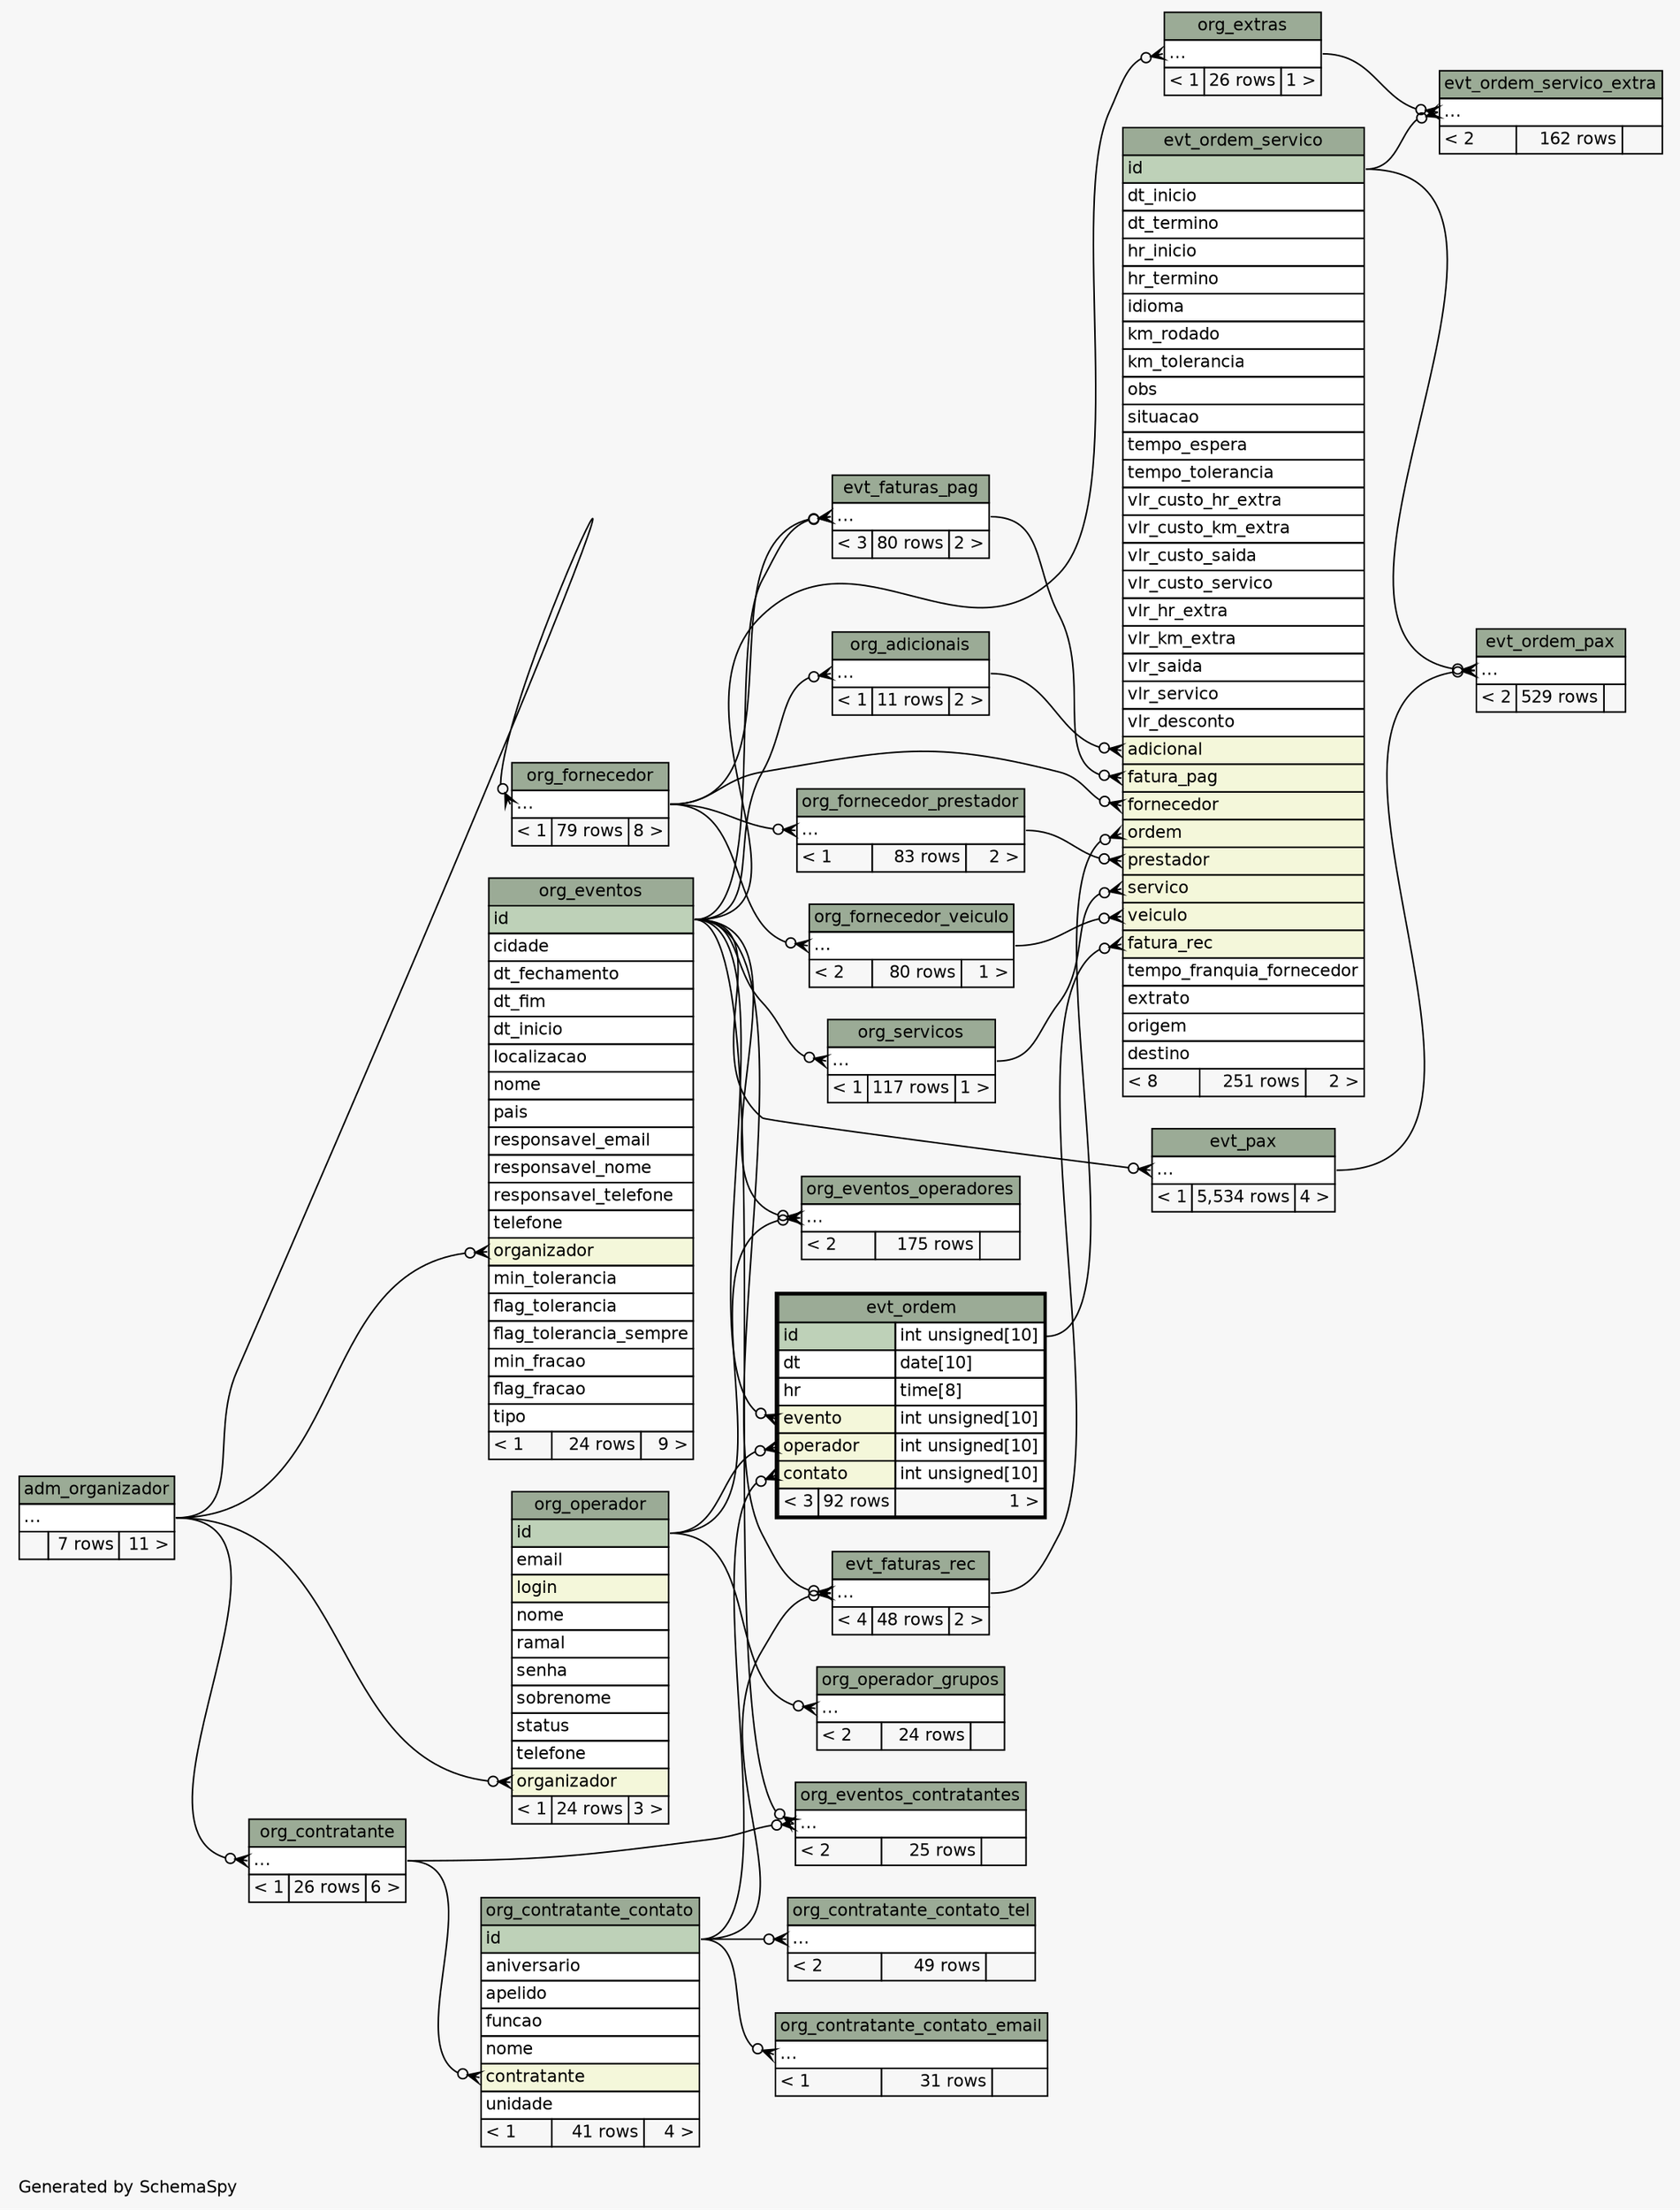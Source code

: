 // dot 2.38.0 on Windows 10 10.0
// SchemaSpy rev 590
digraph "twoDegreesRelationshipsDiagram" {
  graph [
    rankdir="RL"
    bgcolor="#f7f7f7"
    label="\nGenerated by SchemaSpy"
    labeljust="l"
    nodesep="0.18"
    ranksep="0.46"
    fontname="Helvetica"
    fontsize="11"
  ];
  node [
    fontname="Helvetica"
    fontsize="11"
    shape="plaintext"
  ];
  edge [
    arrowsize="0.8"
  ];
  "evt_faturas_pag":"elipses":w -> "org_eventos":"id":e [arrowhead=none dir=back arrowtail=crowodot];
  "evt_faturas_pag":"elipses":w -> "org_fornecedor":"elipses":e [arrowhead=none dir=back arrowtail=crowodot];
  "evt_faturas_rec":"elipses":w -> "org_contratante_contato":"id":e [arrowhead=none dir=back arrowtail=crowodot];
  "evt_faturas_rec":"elipses":w -> "org_eventos":"id":e [arrowhead=none dir=back arrowtail=crowodot];
  "evt_ordem":"contato":w -> "org_contratante_contato":"id":e [arrowhead=none dir=back arrowtail=crowodot];
  "evt_ordem":"evento":w -> "org_eventos":"id":e [arrowhead=none dir=back arrowtail=crowodot];
  "evt_ordem":"operador":w -> "org_operador":"id":e [arrowhead=none dir=back arrowtail=crowodot];
  "evt_ordem_pax":"elipses":w -> "evt_ordem_servico":"id":e [arrowhead=none dir=back arrowtail=crowodot];
  "evt_ordem_pax":"elipses":w -> "evt_pax":"elipses":e [arrowhead=none dir=back arrowtail=crowodot];
  "evt_ordem_servico":"adicional":w -> "org_adicionais":"elipses":e [arrowhead=none dir=back arrowtail=crowodot];
  "evt_ordem_servico":"fatura_pag":w -> "evt_faturas_pag":"elipses":e [arrowhead=none dir=back arrowtail=crowodot];
  "evt_ordem_servico":"fatura_rec":w -> "evt_faturas_rec":"elipses":e [arrowhead=none dir=back arrowtail=crowodot];
  "evt_ordem_servico":"fornecedor":w -> "org_fornecedor":"elipses":e [arrowhead=none dir=back arrowtail=crowodot];
  "evt_ordem_servico":"ordem":w -> "evt_ordem":"id.type":e [arrowhead=none dir=back arrowtail=crowodot];
  "evt_ordem_servico":"prestador":w -> "org_fornecedor_prestador":"elipses":e [arrowhead=none dir=back arrowtail=crowodot];
  "evt_ordem_servico":"servico":w -> "org_servicos":"elipses":e [arrowhead=none dir=back arrowtail=crowodot];
  "evt_ordem_servico":"veiculo":w -> "org_fornecedor_veiculo":"elipses":e [arrowhead=none dir=back arrowtail=crowodot];
  "evt_ordem_servico_extra":"elipses":w -> "org_extras":"elipses":e [arrowhead=none dir=back arrowtail=crowodot];
  "evt_ordem_servico_extra":"elipses":w -> "evt_ordem_servico":"id":e [arrowhead=none dir=back arrowtail=crowodot];
  "evt_pax":"elipses":w -> "org_eventos":"id":e [arrowhead=none dir=back arrowtail=crowodot];
  "org_adicionais":"elipses":w -> "org_eventos":"id":e [arrowhead=none dir=back arrowtail=crowodot];
  "org_contratante":"elipses":w -> "adm_organizador":"elipses":e [arrowhead=none dir=back arrowtail=crowodot];
  "org_contratante_contato":"contratante":w -> "org_contratante":"elipses":e [arrowhead=none dir=back arrowtail=crowodot];
  "org_contratante_contato_email":"elipses":w -> "org_contratante_contato":"id":e [arrowhead=none dir=back arrowtail=crowodot];
  "org_contratante_contato_tel":"elipses":w -> "org_contratante_contato":"id":e [arrowhead=none dir=back arrowtail=crowodot];
  "org_eventos":"organizador":w -> "adm_organizador":"elipses":e [arrowhead=none dir=back arrowtail=crowodot];
  "org_eventos_contratantes":"elipses":w -> "org_contratante":"elipses":e [arrowhead=none dir=back arrowtail=crowodot];
  "org_eventos_contratantes":"elipses":w -> "org_eventos":"id":e [arrowhead=none dir=back arrowtail=crowodot];
  "org_eventos_operadores":"elipses":w -> "org_eventos":"id":e [arrowhead=none dir=back arrowtail=crowodot];
  "org_eventos_operadores":"elipses":w -> "org_operador":"id":e [arrowhead=none dir=back arrowtail=crowodot];
  "org_extras":"elipses":w -> "org_eventos":"id":e [arrowhead=none dir=back arrowtail=crowodot];
  "org_fornecedor":"elipses":w -> "adm_organizador":"elipses":e [arrowhead=none dir=back arrowtail=crowodot];
  "org_fornecedor_prestador":"elipses":w -> "org_fornecedor":"elipses":e [arrowhead=none dir=back arrowtail=crowodot];
  "org_fornecedor_veiculo":"elipses":w -> "org_fornecedor":"elipses":e [arrowhead=none dir=back arrowtail=crowodot];
  "org_operador":"organizador":w -> "adm_organizador":"elipses":e [arrowhead=none dir=back arrowtail=crowodot];
  "org_operador_grupos":"elipses":w -> "org_operador":"id":e [arrowhead=none dir=back arrowtail=crowodot];
  "org_servicos":"elipses":w -> "org_eventos":"id":e [arrowhead=none dir=back arrowtail=crowodot];
  "adm_organizador" [
    label=<
    <TABLE BORDER="0" CELLBORDER="1" CELLSPACING="0" BGCOLOR="#ffffff">
      <TR><TD COLSPAN="3" BGCOLOR="#9bab96" ALIGN="CENTER">adm_organizador</TD></TR>
      <TR><TD PORT="elipses" COLSPAN="3" ALIGN="LEFT">...</TD></TR>
      <TR><TD ALIGN="LEFT" BGCOLOR="#f7f7f7">  </TD><TD ALIGN="RIGHT" BGCOLOR="#f7f7f7">7 rows</TD><TD ALIGN="RIGHT" BGCOLOR="#f7f7f7">11 &gt;</TD></TR>
    </TABLE>>
    URL="adm_organizador.html"
    tooltip="adm_organizador"
  ];
  "evt_faturas_pag" [
    label=<
    <TABLE BORDER="0" CELLBORDER="1" CELLSPACING="0" BGCOLOR="#ffffff">
      <TR><TD COLSPAN="3" BGCOLOR="#9bab96" ALIGN="CENTER">evt_faturas_pag</TD></TR>
      <TR><TD PORT="elipses" COLSPAN="3" ALIGN="LEFT">...</TD></TR>
      <TR><TD ALIGN="LEFT" BGCOLOR="#f7f7f7">&lt; 3</TD><TD ALIGN="RIGHT" BGCOLOR="#f7f7f7">80 rows</TD><TD ALIGN="RIGHT" BGCOLOR="#f7f7f7">2 &gt;</TD></TR>
    </TABLE>>
    URL="evt_faturas_pag.html"
    tooltip="evt_faturas_pag"
  ];
  "evt_faturas_rec" [
    label=<
    <TABLE BORDER="0" CELLBORDER="1" CELLSPACING="0" BGCOLOR="#ffffff">
      <TR><TD COLSPAN="3" BGCOLOR="#9bab96" ALIGN="CENTER">evt_faturas_rec</TD></TR>
      <TR><TD PORT="elipses" COLSPAN="3" ALIGN="LEFT">...</TD></TR>
      <TR><TD ALIGN="LEFT" BGCOLOR="#f7f7f7">&lt; 4</TD><TD ALIGN="RIGHT" BGCOLOR="#f7f7f7">48 rows</TD><TD ALIGN="RIGHT" BGCOLOR="#f7f7f7">2 &gt;</TD></TR>
    </TABLE>>
    URL="evt_faturas_rec.html"
    tooltip="evt_faturas_rec"
  ];
  "evt_ordem" [
    label=<
    <TABLE BORDER="2" CELLBORDER="1" CELLSPACING="0" BGCOLOR="#ffffff">
      <TR><TD COLSPAN="3" BGCOLOR="#9bab96" ALIGN="CENTER">evt_ordem</TD></TR>
      <TR><TD PORT="id" COLSPAN="2" BGCOLOR="#bed1b8" ALIGN="LEFT">id</TD><TD PORT="id.type" ALIGN="LEFT">int unsigned[10]</TD></TR>
      <TR><TD PORT="dt" COLSPAN="2" ALIGN="LEFT">dt</TD><TD PORT="dt.type" ALIGN="LEFT">date[10]</TD></TR>
      <TR><TD PORT="hr" COLSPAN="2" ALIGN="LEFT">hr</TD><TD PORT="hr.type" ALIGN="LEFT">time[8]</TD></TR>
      <TR><TD PORT="evento" COLSPAN="2" BGCOLOR="#f4f7da" ALIGN="LEFT">evento</TD><TD PORT="evento.type" ALIGN="LEFT">int unsigned[10]</TD></TR>
      <TR><TD PORT="operador" COLSPAN="2" BGCOLOR="#f4f7da" ALIGN="LEFT">operador</TD><TD PORT="operador.type" ALIGN="LEFT">int unsigned[10]</TD></TR>
      <TR><TD PORT="contato" COLSPAN="2" BGCOLOR="#f4f7da" ALIGN="LEFT">contato</TD><TD PORT="contato.type" ALIGN="LEFT">int unsigned[10]</TD></TR>
      <TR><TD ALIGN="LEFT" BGCOLOR="#f7f7f7">&lt; 3</TD><TD ALIGN="RIGHT" BGCOLOR="#f7f7f7">92 rows</TD><TD ALIGN="RIGHT" BGCOLOR="#f7f7f7">1 &gt;</TD></TR>
    </TABLE>>
    URL="evt_ordem.html"
    tooltip="evt_ordem"
  ];
  "evt_ordem_pax" [
    label=<
    <TABLE BORDER="0" CELLBORDER="1" CELLSPACING="0" BGCOLOR="#ffffff">
      <TR><TD COLSPAN="3" BGCOLOR="#9bab96" ALIGN="CENTER">evt_ordem_pax</TD></TR>
      <TR><TD PORT="elipses" COLSPAN="3" ALIGN="LEFT">...</TD></TR>
      <TR><TD ALIGN="LEFT" BGCOLOR="#f7f7f7">&lt; 2</TD><TD ALIGN="RIGHT" BGCOLOR="#f7f7f7">529 rows</TD><TD ALIGN="RIGHT" BGCOLOR="#f7f7f7">  </TD></TR>
    </TABLE>>
    URL="evt_ordem_pax.html"
    tooltip="evt_ordem_pax"
  ];
  "evt_ordem_servico" [
    label=<
    <TABLE BORDER="0" CELLBORDER="1" CELLSPACING="0" BGCOLOR="#ffffff">
      <TR><TD COLSPAN="3" BGCOLOR="#9bab96" ALIGN="CENTER">evt_ordem_servico</TD></TR>
      <TR><TD PORT="id" COLSPAN="3" BGCOLOR="#bed1b8" ALIGN="LEFT">id</TD></TR>
      <TR><TD PORT="dt_inicio" COLSPAN="3" ALIGN="LEFT">dt_inicio</TD></TR>
      <TR><TD PORT="dt_termino" COLSPAN="3" ALIGN="LEFT">dt_termino</TD></TR>
      <TR><TD PORT="hr_inicio" COLSPAN="3" ALIGN="LEFT">hr_inicio</TD></TR>
      <TR><TD PORT="hr_termino" COLSPAN="3" ALIGN="LEFT">hr_termino</TD></TR>
      <TR><TD PORT="idioma" COLSPAN="3" ALIGN="LEFT">idioma</TD></TR>
      <TR><TD PORT="km_rodado" COLSPAN="3" ALIGN="LEFT">km_rodado</TD></TR>
      <TR><TD PORT="km_tolerancia" COLSPAN="3" ALIGN="LEFT">km_tolerancia</TD></TR>
      <TR><TD PORT="obs" COLSPAN="3" ALIGN="LEFT">obs</TD></TR>
      <TR><TD PORT="situacao" COLSPAN="3" ALIGN="LEFT">situacao</TD></TR>
      <TR><TD PORT="tempo_espera" COLSPAN="3" ALIGN="LEFT">tempo_espera</TD></TR>
      <TR><TD PORT="tempo_tolerancia" COLSPAN="3" ALIGN="LEFT">tempo_tolerancia</TD></TR>
      <TR><TD PORT="vlr_custo_hr_extra" COLSPAN="3" ALIGN="LEFT">vlr_custo_hr_extra</TD></TR>
      <TR><TD PORT="vlr_custo_km_extra" COLSPAN="3" ALIGN="LEFT">vlr_custo_km_extra</TD></TR>
      <TR><TD PORT="vlr_custo_saida" COLSPAN="3" ALIGN="LEFT">vlr_custo_saida</TD></TR>
      <TR><TD PORT="vlr_custo_servico" COLSPAN="3" ALIGN="LEFT">vlr_custo_servico</TD></TR>
      <TR><TD PORT="vlr_hr_extra" COLSPAN="3" ALIGN="LEFT">vlr_hr_extra</TD></TR>
      <TR><TD PORT="vlr_km_extra" COLSPAN="3" ALIGN="LEFT">vlr_km_extra</TD></TR>
      <TR><TD PORT="vlr_saida" COLSPAN="3" ALIGN="LEFT">vlr_saida</TD></TR>
      <TR><TD PORT="vlr_servico" COLSPAN="3" ALIGN="LEFT">vlr_servico</TD></TR>
      <TR><TD PORT="vlr_desconto" COLSPAN="3" ALIGN="LEFT">vlr_desconto</TD></TR>
      <TR><TD PORT="adicional" COLSPAN="3" BGCOLOR="#f4f7da" ALIGN="LEFT">adicional</TD></TR>
      <TR><TD PORT="fatura_pag" COLSPAN="3" BGCOLOR="#f4f7da" ALIGN="LEFT">fatura_pag</TD></TR>
      <TR><TD PORT="fornecedor" COLSPAN="3" BGCOLOR="#f4f7da" ALIGN="LEFT">fornecedor</TD></TR>
      <TR><TD PORT="ordem" COLSPAN="3" BGCOLOR="#f4f7da" ALIGN="LEFT">ordem</TD></TR>
      <TR><TD PORT="prestador" COLSPAN="3" BGCOLOR="#f4f7da" ALIGN="LEFT">prestador</TD></TR>
      <TR><TD PORT="servico" COLSPAN="3" BGCOLOR="#f4f7da" ALIGN="LEFT">servico</TD></TR>
      <TR><TD PORT="veiculo" COLSPAN="3" BGCOLOR="#f4f7da" ALIGN="LEFT">veiculo</TD></TR>
      <TR><TD PORT="fatura_rec" COLSPAN="3" BGCOLOR="#f4f7da" ALIGN="LEFT">fatura_rec</TD></TR>
      <TR><TD PORT="tempo_franquia_fornecedor" COLSPAN="3" ALIGN="LEFT">tempo_franquia_fornecedor</TD></TR>
      <TR><TD PORT="extrato" COLSPAN="3" ALIGN="LEFT">extrato</TD></TR>
      <TR><TD PORT="origem" COLSPAN="3" ALIGN="LEFT">origem</TD></TR>
      <TR><TD PORT="destino" COLSPAN="3" ALIGN="LEFT">destino</TD></TR>
      <TR><TD ALIGN="LEFT" BGCOLOR="#f7f7f7">&lt; 8</TD><TD ALIGN="RIGHT" BGCOLOR="#f7f7f7">251 rows</TD><TD ALIGN="RIGHT" BGCOLOR="#f7f7f7">2 &gt;</TD></TR>
    </TABLE>>
    URL="evt_ordem_servico.html"
    tooltip="evt_ordem_servico"
  ];
  "evt_ordem_servico_extra" [
    label=<
    <TABLE BORDER="0" CELLBORDER="1" CELLSPACING="0" BGCOLOR="#ffffff">
      <TR><TD COLSPAN="3" BGCOLOR="#9bab96" ALIGN="CENTER">evt_ordem_servico_extra</TD></TR>
      <TR><TD PORT="elipses" COLSPAN="3" ALIGN="LEFT">...</TD></TR>
      <TR><TD ALIGN="LEFT" BGCOLOR="#f7f7f7">&lt; 2</TD><TD ALIGN="RIGHT" BGCOLOR="#f7f7f7">162 rows</TD><TD ALIGN="RIGHT" BGCOLOR="#f7f7f7">  </TD></TR>
    </TABLE>>
    URL="evt_ordem_servico_extra.html"
    tooltip="evt_ordem_servico_extra"
  ];
  "evt_pax" [
    label=<
    <TABLE BORDER="0" CELLBORDER="1" CELLSPACING="0" BGCOLOR="#ffffff">
      <TR><TD COLSPAN="3" BGCOLOR="#9bab96" ALIGN="CENTER">evt_pax</TD></TR>
      <TR><TD PORT="elipses" COLSPAN="3" ALIGN="LEFT">...</TD></TR>
      <TR><TD ALIGN="LEFT" BGCOLOR="#f7f7f7">&lt; 1</TD><TD ALIGN="RIGHT" BGCOLOR="#f7f7f7">5,534 rows</TD><TD ALIGN="RIGHT" BGCOLOR="#f7f7f7">4 &gt;</TD></TR>
    </TABLE>>
    URL="evt_pax.html"
    tooltip="evt_pax"
  ];
  "org_adicionais" [
    label=<
    <TABLE BORDER="0" CELLBORDER="1" CELLSPACING="0" BGCOLOR="#ffffff">
      <TR><TD COLSPAN="3" BGCOLOR="#9bab96" ALIGN="CENTER">org_adicionais</TD></TR>
      <TR><TD PORT="elipses" COLSPAN="3" ALIGN="LEFT">...</TD></TR>
      <TR><TD ALIGN="LEFT" BGCOLOR="#f7f7f7">&lt; 1</TD><TD ALIGN="RIGHT" BGCOLOR="#f7f7f7">11 rows</TD><TD ALIGN="RIGHT" BGCOLOR="#f7f7f7">2 &gt;</TD></TR>
    </TABLE>>
    URL="org_adicionais.html"
    tooltip="org_adicionais"
  ];
  "org_contratante" [
    label=<
    <TABLE BORDER="0" CELLBORDER="1" CELLSPACING="0" BGCOLOR="#ffffff">
      <TR><TD COLSPAN="3" BGCOLOR="#9bab96" ALIGN="CENTER">org_contratante</TD></TR>
      <TR><TD PORT="elipses" COLSPAN="3" ALIGN="LEFT">...</TD></TR>
      <TR><TD ALIGN="LEFT" BGCOLOR="#f7f7f7">&lt; 1</TD><TD ALIGN="RIGHT" BGCOLOR="#f7f7f7">26 rows</TD><TD ALIGN="RIGHT" BGCOLOR="#f7f7f7">6 &gt;</TD></TR>
    </TABLE>>
    URL="org_contratante.html"
    tooltip="org_contratante"
  ];
  "org_contratante_contato" [
    label=<
    <TABLE BORDER="0" CELLBORDER="1" CELLSPACING="0" BGCOLOR="#ffffff">
      <TR><TD COLSPAN="3" BGCOLOR="#9bab96" ALIGN="CENTER">org_contratante_contato</TD></TR>
      <TR><TD PORT="id" COLSPAN="3" BGCOLOR="#bed1b8" ALIGN="LEFT">id</TD></TR>
      <TR><TD PORT="aniversario" COLSPAN="3" ALIGN="LEFT">aniversario</TD></TR>
      <TR><TD PORT="apelido" COLSPAN="3" ALIGN="LEFT">apelido</TD></TR>
      <TR><TD PORT="funcao" COLSPAN="3" ALIGN="LEFT">funcao</TD></TR>
      <TR><TD PORT="nome" COLSPAN="3" ALIGN="LEFT">nome</TD></TR>
      <TR><TD PORT="contratante" COLSPAN="3" BGCOLOR="#f4f7da" ALIGN="LEFT">contratante</TD></TR>
      <TR><TD PORT="unidade" COLSPAN="3" ALIGN="LEFT">unidade</TD></TR>
      <TR><TD ALIGN="LEFT" BGCOLOR="#f7f7f7">&lt; 1</TD><TD ALIGN="RIGHT" BGCOLOR="#f7f7f7">41 rows</TD><TD ALIGN="RIGHT" BGCOLOR="#f7f7f7">4 &gt;</TD></TR>
    </TABLE>>
    URL="org_contratante_contato.html"
    tooltip="org_contratante_contato"
  ];
  "org_contratante_contato_email" [
    label=<
    <TABLE BORDER="0" CELLBORDER="1" CELLSPACING="0" BGCOLOR="#ffffff">
      <TR><TD COLSPAN="3" BGCOLOR="#9bab96" ALIGN="CENTER">org_contratante_contato_email</TD></TR>
      <TR><TD PORT="elipses" COLSPAN="3" ALIGN="LEFT">...</TD></TR>
      <TR><TD ALIGN="LEFT" BGCOLOR="#f7f7f7">&lt; 1</TD><TD ALIGN="RIGHT" BGCOLOR="#f7f7f7">31 rows</TD><TD ALIGN="RIGHT" BGCOLOR="#f7f7f7">  </TD></TR>
    </TABLE>>
    URL="org_contratante_contato_email.html"
    tooltip="org_contratante_contato_email"
  ];
  "org_contratante_contato_tel" [
    label=<
    <TABLE BORDER="0" CELLBORDER="1" CELLSPACING="0" BGCOLOR="#ffffff">
      <TR><TD COLSPAN="3" BGCOLOR="#9bab96" ALIGN="CENTER">org_contratante_contato_tel</TD></TR>
      <TR><TD PORT="elipses" COLSPAN="3" ALIGN="LEFT">...</TD></TR>
      <TR><TD ALIGN="LEFT" BGCOLOR="#f7f7f7">&lt; 2</TD><TD ALIGN="RIGHT" BGCOLOR="#f7f7f7">49 rows</TD><TD ALIGN="RIGHT" BGCOLOR="#f7f7f7">  </TD></TR>
    </TABLE>>
    URL="org_contratante_contato_tel.html"
    tooltip="org_contratante_contato_tel"
  ];
  "org_eventos" [
    label=<
    <TABLE BORDER="0" CELLBORDER="1" CELLSPACING="0" BGCOLOR="#ffffff">
      <TR><TD COLSPAN="3" BGCOLOR="#9bab96" ALIGN="CENTER">org_eventos</TD></TR>
      <TR><TD PORT="id" COLSPAN="3" BGCOLOR="#bed1b8" ALIGN="LEFT">id</TD></TR>
      <TR><TD PORT="cidade" COLSPAN="3" ALIGN="LEFT">cidade</TD></TR>
      <TR><TD PORT="dt_fechamento" COLSPAN="3" ALIGN="LEFT">dt_fechamento</TD></TR>
      <TR><TD PORT="dt_fim" COLSPAN="3" ALIGN="LEFT">dt_fim</TD></TR>
      <TR><TD PORT="dt_inicio" COLSPAN="3" ALIGN="LEFT">dt_inicio</TD></TR>
      <TR><TD PORT="localizacao" COLSPAN="3" ALIGN="LEFT">localizacao</TD></TR>
      <TR><TD PORT="nome" COLSPAN="3" ALIGN="LEFT">nome</TD></TR>
      <TR><TD PORT="pais" COLSPAN="3" ALIGN="LEFT">pais</TD></TR>
      <TR><TD PORT="responsavel_email" COLSPAN="3" ALIGN="LEFT">responsavel_email</TD></TR>
      <TR><TD PORT="responsavel_nome" COLSPAN="3" ALIGN="LEFT">responsavel_nome</TD></TR>
      <TR><TD PORT="responsavel_telefone" COLSPAN="3" ALIGN="LEFT">responsavel_telefone</TD></TR>
      <TR><TD PORT="telefone" COLSPAN="3" ALIGN="LEFT">telefone</TD></TR>
      <TR><TD PORT="organizador" COLSPAN="3" BGCOLOR="#f4f7da" ALIGN="LEFT">organizador</TD></TR>
      <TR><TD PORT="min_tolerancia" COLSPAN="3" ALIGN="LEFT">min_tolerancia</TD></TR>
      <TR><TD PORT="flag_tolerancia" COLSPAN="3" ALIGN="LEFT">flag_tolerancia</TD></TR>
      <TR><TD PORT="flag_tolerancia_sempre" COLSPAN="3" ALIGN="LEFT">flag_tolerancia_sempre</TD></TR>
      <TR><TD PORT="min_fracao" COLSPAN="3" ALIGN="LEFT">min_fracao</TD></TR>
      <TR><TD PORT="flag_fracao" COLSPAN="3" ALIGN="LEFT">flag_fracao</TD></TR>
      <TR><TD PORT="tipo" COLSPAN="3" ALIGN="LEFT">tipo</TD></TR>
      <TR><TD ALIGN="LEFT" BGCOLOR="#f7f7f7">&lt; 1</TD><TD ALIGN="RIGHT" BGCOLOR="#f7f7f7">24 rows</TD><TD ALIGN="RIGHT" BGCOLOR="#f7f7f7">9 &gt;</TD></TR>
    </TABLE>>
    URL="org_eventos.html"
    tooltip="org_eventos"
  ];
  "org_eventos_contratantes" [
    label=<
    <TABLE BORDER="0" CELLBORDER="1" CELLSPACING="0" BGCOLOR="#ffffff">
      <TR><TD COLSPAN="3" BGCOLOR="#9bab96" ALIGN="CENTER">org_eventos_contratantes</TD></TR>
      <TR><TD PORT="elipses" COLSPAN="3" ALIGN="LEFT">...</TD></TR>
      <TR><TD ALIGN="LEFT" BGCOLOR="#f7f7f7">&lt; 2</TD><TD ALIGN="RIGHT" BGCOLOR="#f7f7f7">25 rows</TD><TD ALIGN="RIGHT" BGCOLOR="#f7f7f7">  </TD></TR>
    </TABLE>>
    URL="org_eventos_contratantes.html"
    tooltip="org_eventos_contratantes"
  ];
  "org_eventos_operadores" [
    label=<
    <TABLE BORDER="0" CELLBORDER="1" CELLSPACING="0" BGCOLOR="#ffffff">
      <TR><TD COLSPAN="3" BGCOLOR="#9bab96" ALIGN="CENTER">org_eventos_operadores</TD></TR>
      <TR><TD PORT="elipses" COLSPAN="3" ALIGN="LEFT">...</TD></TR>
      <TR><TD ALIGN="LEFT" BGCOLOR="#f7f7f7">&lt; 2</TD><TD ALIGN="RIGHT" BGCOLOR="#f7f7f7">175 rows</TD><TD ALIGN="RIGHT" BGCOLOR="#f7f7f7">  </TD></TR>
    </TABLE>>
    URL="org_eventos_operadores.html"
    tooltip="org_eventos_operadores"
  ];
  "org_extras" [
    label=<
    <TABLE BORDER="0" CELLBORDER="1" CELLSPACING="0" BGCOLOR="#ffffff">
      <TR><TD COLSPAN="3" BGCOLOR="#9bab96" ALIGN="CENTER">org_extras</TD></TR>
      <TR><TD PORT="elipses" COLSPAN="3" ALIGN="LEFT">...</TD></TR>
      <TR><TD ALIGN="LEFT" BGCOLOR="#f7f7f7">&lt; 1</TD><TD ALIGN="RIGHT" BGCOLOR="#f7f7f7">26 rows</TD><TD ALIGN="RIGHT" BGCOLOR="#f7f7f7">1 &gt;</TD></TR>
    </TABLE>>
    URL="org_extras.html"
    tooltip="org_extras"
  ];
  "org_fornecedor" [
    label=<
    <TABLE BORDER="0" CELLBORDER="1" CELLSPACING="0" BGCOLOR="#ffffff">
      <TR><TD COLSPAN="3" BGCOLOR="#9bab96" ALIGN="CENTER">org_fornecedor</TD></TR>
      <TR><TD PORT="elipses" COLSPAN="3" ALIGN="LEFT">...</TD></TR>
      <TR><TD ALIGN="LEFT" BGCOLOR="#f7f7f7">&lt; 1</TD><TD ALIGN="RIGHT" BGCOLOR="#f7f7f7">79 rows</TD><TD ALIGN="RIGHT" BGCOLOR="#f7f7f7">8 &gt;</TD></TR>
    </TABLE>>
    URL="org_fornecedor.html"
    tooltip="org_fornecedor"
  ];
  "org_fornecedor_prestador" [
    label=<
    <TABLE BORDER="0" CELLBORDER="1" CELLSPACING="0" BGCOLOR="#ffffff">
      <TR><TD COLSPAN="3" BGCOLOR="#9bab96" ALIGN="CENTER">org_fornecedor_prestador</TD></TR>
      <TR><TD PORT="elipses" COLSPAN="3" ALIGN="LEFT">...</TD></TR>
      <TR><TD ALIGN="LEFT" BGCOLOR="#f7f7f7">&lt; 1</TD><TD ALIGN="RIGHT" BGCOLOR="#f7f7f7">83 rows</TD><TD ALIGN="RIGHT" BGCOLOR="#f7f7f7">2 &gt;</TD></TR>
    </TABLE>>
    URL="org_fornecedor_prestador.html"
    tooltip="org_fornecedor_prestador"
  ];
  "org_fornecedor_veiculo" [
    label=<
    <TABLE BORDER="0" CELLBORDER="1" CELLSPACING="0" BGCOLOR="#ffffff">
      <TR><TD COLSPAN="3" BGCOLOR="#9bab96" ALIGN="CENTER">org_fornecedor_veiculo</TD></TR>
      <TR><TD PORT="elipses" COLSPAN="3" ALIGN="LEFT">...</TD></TR>
      <TR><TD ALIGN="LEFT" BGCOLOR="#f7f7f7">&lt; 2</TD><TD ALIGN="RIGHT" BGCOLOR="#f7f7f7">80 rows</TD><TD ALIGN="RIGHT" BGCOLOR="#f7f7f7">1 &gt;</TD></TR>
    </TABLE>>
    URL="org_fornecedor_veiculo.html"
    tooltip="org_fornecedor_veiculo"
  ];
  "org_operador" [
    label=<
    <TABLE BORDER="0" CELLBORDER="1" CELLSPACING="0" BGCOLOR="#ffffff">
      <TR><TD COLSPAN="3" BGCOLOR="#9bab96" ALIGN="CENTER">org_operador</TD></TR>
      <TR><TD PORT="id" COLSPAN="3" BGCOLOR="#bed1b8" ALIGN="LEFT">id</TD></TR>
      <TR><TD PORT="email" COLSPAN="3" ALIGN="LEFT">email</TD></TR>
      <TR><TD PORT="login" COLSPAN="3" BGCOLOR="#f4f7da" ALIGN="LEFT">login</TD></TR>
      <TR><TD PORT="nome" COLSPAN="3" ALIGN="LEFT">nome</TD></TR>
      <TR><TD PORT="ramal" COLSPAN="3" ALIGN="LEFT">ramal</TD></TR>
      <TR><TD PORT="senha" COLSPAN="3" ALIGN="LEFT">senha</TD></TR>
      <TR><TD PORT="sobrenome" COLSPAN="3" ALIGN="LEFT">sobrenome</TD></TR>
      <TR><TD PORT="status" COLSPAN="3" ALIGN="LEFT">status</TD></TR>
      <TR><TD PORT="telefone" COLSPAN="3" ALIGN="LEFT">telefone</TD></TR>
      <TR><TD PORT="organizador" COLSPAN="3" BGCOLOR="#f4f7da" ALIGN="LEFT">organizador</TD></TR>
      <TR><TD ALIGN="LEFT" BGCOLOR="#f7f7f7">&lt; 1</TD><TD ALIGN="RIGHT" BGCOLOR="#f7f7f7">24 rows</TD><TD ALIGN="RIGHT" BGCOLOR="#f7f7f7">3 &gt;</TD></TR>
    </TABLE>>
    URL="org_operador.html"
    tooltip="org_operador"
  ];
  "org_operador_grupos" [
    label=<
    <TABLE BORDER="0" CELLBORDER="1" CELLSPACING="0" BGCOLOR="#ffffff">
      <TR><TD COLSPAN="3" BGCOLOR="#9bab96" ALIGN="CENTER">org_operador_grupos</TD></TR>
      <TR><TD PORT="elipses" COLSPAN="3" ALIGN="LEFT">...</TD></TR>
      <TR><TD ALIGN="LEFT" BGCOLOR="#f7f7f7">&lt; 2</TD><TD ALIGN="RIGHT" BGCOLOR="#f7f7f7">24 rows</TD><TD ALIGN="RIGHT" BGCOLOR="#f7f7f7">  </TD></TR>
    </TABLE>>
    URL="org_operador_grupos.html"
    tooltip="org_operador_grupos"
  ];
  "org_servicos" [
    label=<
    <TABLE BORDER="0" CELLBORDER="1" CELLSPACING="0" BGCOLOR="#ffffff">
      <TR><TD COLSPAN="3" BGCOLOR="#9bab96" ALIGN="CENTER">org_servicos</TD></TR>
      <TR><TD PORT="elipses" COLSPAN="3" ALIGN="LEFT">...</TD></TR>
      <TR><TD ALIGN="LEFT" BGCOLOR="#f7f7f7">&lt; 1</TD><TD ALIGN="RIGHT" BGCOLOR="#f7f7f7">117 rows</TD><TD ALIGN="RIGHT" BGCOLOR="#f7f7f7">1 &gt;</TD></TR>
    </TABLE>>
    URL="org_servicos.html"
    tooltip="org_servicos"
  ];
}

